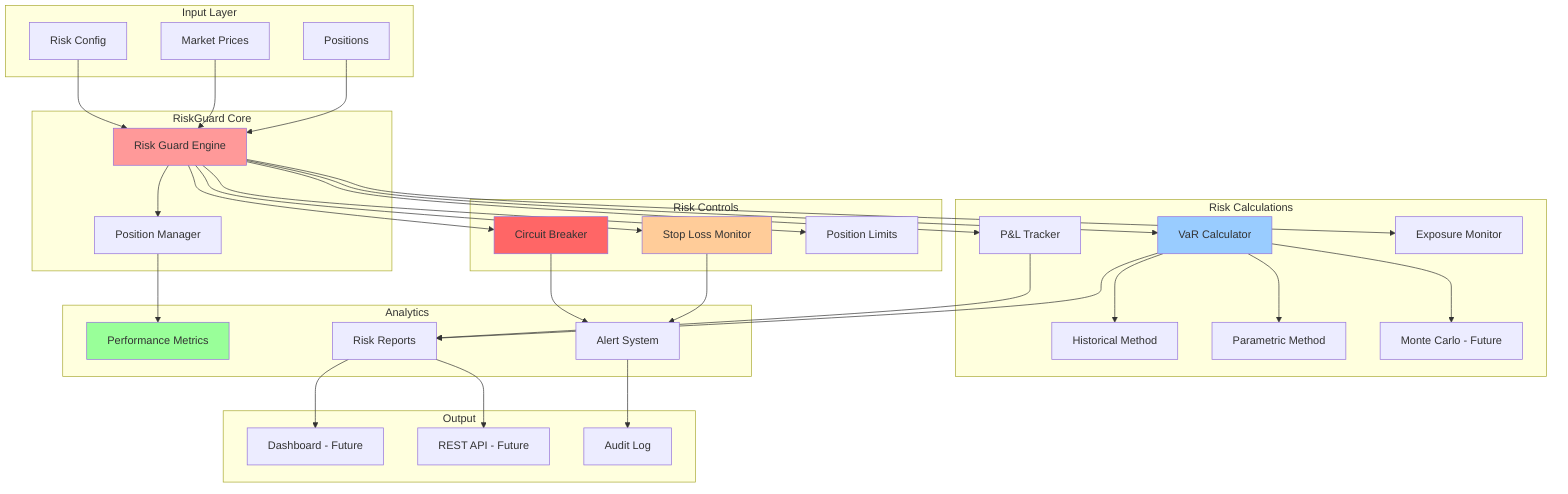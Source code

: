 graph TB
    subgraph "Input Layer"
        POS[Positions]
        PRICE[Market Prices]
        CONFIG[Risk Config]
    end
    
    subgraph "RiskGuard Core"
        RG[Risk Guard Engine]
        PM[Position Manager]
        RG --> PM
    end
    
    subgraph "Risk Calculations"
        VAR[VaR Calculator]
        PNL[P&L Tracker]
        EXP[Exposure Monitor]
        VAR --> HIST[Historical Method]
        VAR --> PARAM[Parametric Method]
        VAR --> MC[Monte Carlo - Future]
    end
    
    subgraph "Risk Controls"
        SL[Stop Loss Monitor]
        CB[Circuit Breaker]
        LIM[Position Limits]
    end
    
    subgraph "Analytics"
        PERF[Performance Metrics]
        REP[Risk Reports]
        ALERT[Alert System]
    end
    
    subgraph "Output"
        DASH[Dashboard - Future]
        API[REST API - Future]
        LOG[Audit Log]
    end
    
    POS --> RG
    PRICE --> RG
    CONFIG --> RG
    RG --> VAR
    RG --> PNL
    RG --> EXP
    RG --> SL
    RG --> CB
    RG --> LIM
    PM --> PERF
    VAR --> REP
    PNL --> REP
    SL --> ALERT
    CB --> ALERT
    REP --> DASH
    REP --> API
    ALERT --> LOG
    
    style RG fill:#ff9999
    style VAR fill:#99ccff
    style SL fill:#ffcc99
    style CB fill:#ff6666
    style PERF fill:#99ff99